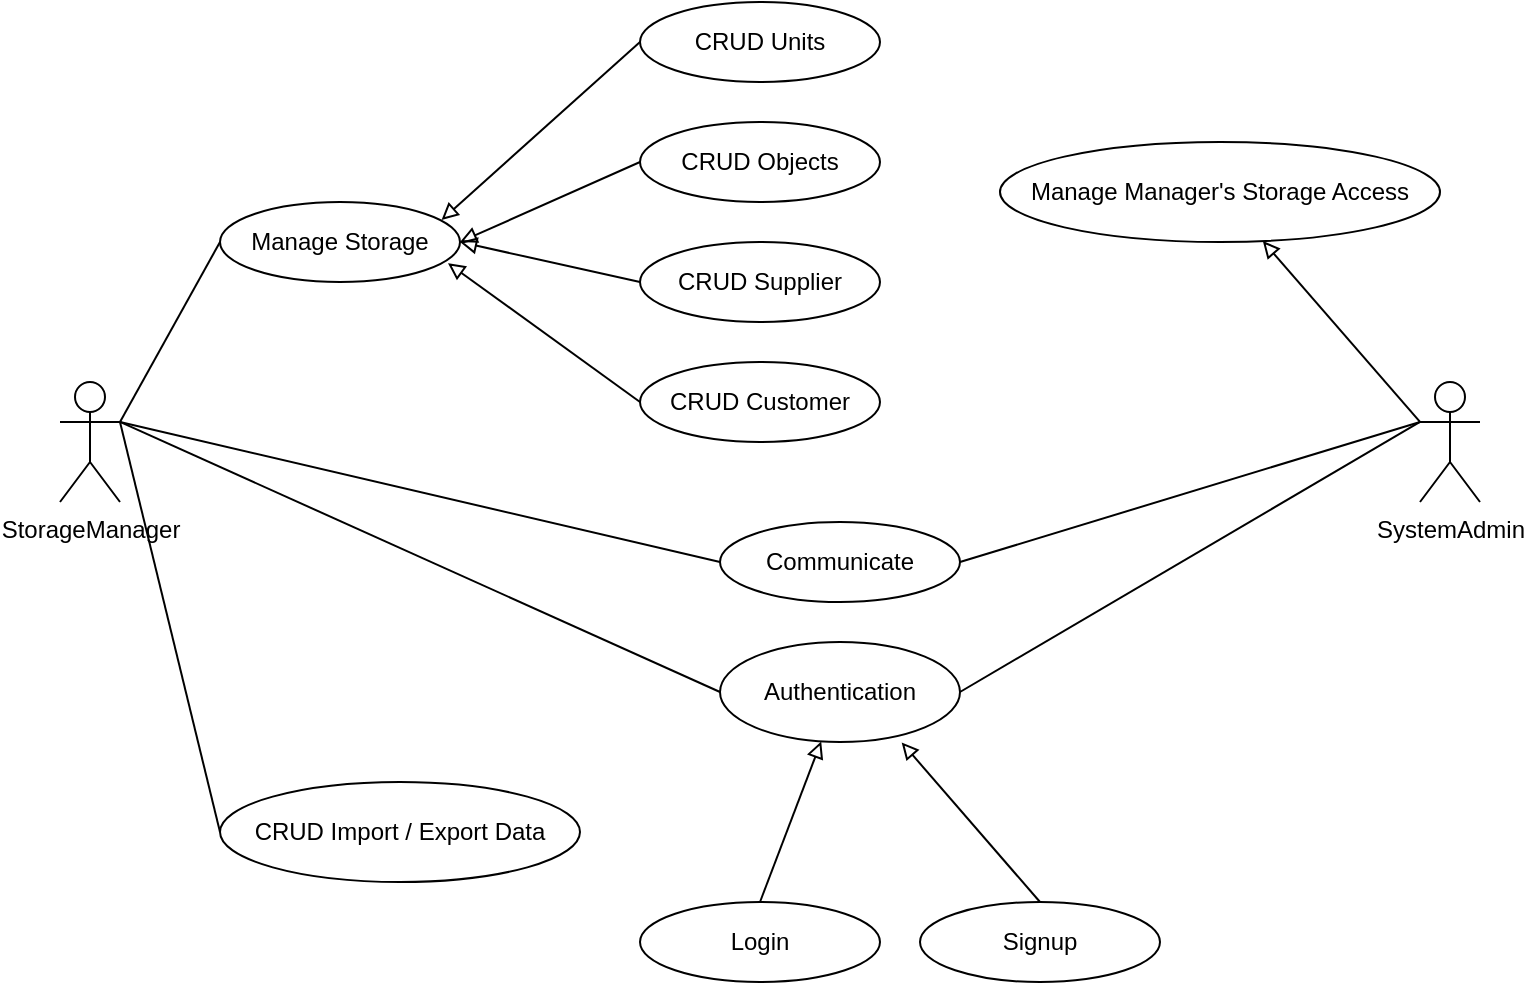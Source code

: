 <mxfile version="16.2.4" type="device"><diagram id="y_pSlqelwMP2NDIPAsfj" name="Page-1"><mxGraphModel dx="1038" dy="543" grid="1" gridSize="10" guides="1" tooltips="1" connect="1" arrows="1" fold="1" page="1" pageScale="1" pageWidth="850" pageHeight="1100" math="0" shadow="0"><root><mxCell id="0"/><mxCell id="1" parent="0"/><mxCell id="ZKyS3LyayMlbjry8KM2b-8" style="rounded=0;orthogonalLoop=1;jettySize=auto;html=1;exitX=1;exitY=0.333;exitDx=0;exitDy=0;exitPerimeter=0;entryX=0;entryY=0.5;entryDx=0;entryDy=0;endArrow=none;endFill=0;" edge="1" parent="1" source="ZKyS3LyayMlbjry8KM2b-1" target="ZKyS3LyayMlbjry8KM2b-7"><mxGeometry relative="1" as="geometry"/></mxCell><mxCell id="ZKyS3LyayMlbjry8KM2b-14" style="edgeStyle=none;rounded=0;orthogonalLoop=1;jettySize=auto;html=1;exitX=1;exitY=0.333;exitDx=0;exitDy=0;exitPerimeter=0;entryX=0;entryY=0.5;entryDx=0;entryDy=0;startArrow=none;startFill=0;endArrow=none;endFill=0;" edge="1" parent="1" source="ZKyS3LyayMlbjry8KM2b-1" target="ZKyS3LyayMlbjry8KM2b-13"><mxGeometry relative="1" as="geometry"/></mxCell><mxCell id="ZKyS3LyayMlbjry8KM2b-17" style="edgeStyle=none;rounded=0;orthogonalLoop=1;jettySize=auto;html=1;exitX=1;exitY=0.333;exitDx=0;exitDy=0;exitPerimeter=0;entryX=0;entryY=0.5;entryDx=0;entryDy=0;startArrow=none;startFill=0;endArrow=none;endFill=0;" edge="1" parent="1" source="ZKyS3LyayMlbjry8KM2b-1" target="ZKyS3LyayMlbjry8KM2b-16"><mxGeometry relative="1" as="geometry"/></mxCell><mxCell id="ZKyS3LyayMlbjry8KM2b-28" style="edgeStyle=none;rounded=0;orthogonalLoop=1;jettySize=auto;html=1;exitX=1;exitY=0.333;exitDx=0;exitDy=0;exitPerimeter=0;entryX=0;entryY=0.5;entryDx=0;entryDy=0;startArrow=none;startFill=0;endArrow=none;endFill=0;" edge="1" parent="1" source="ZKyS3LyayMlbjry8KM2b-1" target="ZKyS3LyayMlbjry8KM2b-25"><mxGeometry relative="1" as="geometry"/></mxCell><mxCell id="ZKyS3LyayMlbjry8KM2b-1" value="StorageManager" style="shape=umlActor;html=1;verticalLabelPosition=bottom;verticalAlign=top;align=center;" vertex="1" parent="1"><mxGeometry x="50" y="210" width="30" height="60" as="geometry"/></mxCell><mxCell id="ZKyS3LyayMlbjry8KM2b-2" value="CRUD Units" style="ellipse;whiteSpace=wrap;html=1;" vertex="1" parent="1"><mxGeometry x="340" y="20" width="120" height="40" as="geometry"/></mxCell><mxCell id="ZKyS3LyayMlbjry8KM2b-3" value="CRUD Objects" style="ellipse;whiteSpace=wrap;html=1;" vertex="1" parent="1"><mxGeometry x="340" y="80" width="120" height="40" as="geometry"/></mxCell><mxCell id="ZKyS3LyayMlbjry8KM2b-4" value="CRUD Supplier" style="ellipse;whiteSpace=wrap;html=1;" vertex="1" parent="1"><mxGeometry x="340" y="140" width="120" height="40" as="geometry"/></mxCell><mxCell id="ZKyS3LyayMlbjry8KM2b-5" value="CRUD Customer" style="ellipse;whiteSpace=wrap;html=1;" vertex="1" parent="1"><mxGeometry x="340" y="200" width="120" height="40" as="geometry"/></mxCell><mxCell id="ZKyS3LyayMlbjry8KM2b-9" style="edgeStyle=none;rounded=0;orthogonalLoop=1;jettySize=auto;html=1;exitX=0.923;exitY=0.225;exitDx=0;exitDy=0;entryX=0;entryY=0.5;entryDx=0;entryDy=0;endArrow=none;endFill=0;startArrow=block;startFill=0;exitPerimeter=0;" edge="1" parent="1" source="ZKyS3LyayMlbjry8KM2b-7" target="ZKyS3LyayMlbjry8KM2b-2"><mxGeometry relative="1" as="geometry"/></mxCell><mxCell id="ZKyS3LyayMlbjry8KM2b-10" style="edgeStyle=none;rounded=0;orthogonalLoop=1;jettySize=auto;html=1;exitX=1;exitY=0.5;exitDx=0;exitDy=0;entryX=0;entryY=0.5;entryDx=0;entryDy=0;startArrow=block;startFill=0;endArrow=none;endFill=0;" edge="1" parent="1" source="ZKyS3LyayMlbjry8KM2b-7" target="ZKyS3LyayMlbjry8KM2b-3"><mxGeometry relative="1" as="geometry"/></mxCell><mxCell id="ZKyS3LyayMlbjry8KM2b-11" style="edgeStyle=none;rounded=0;orthogonalLoop=1;jettySize=auto;html=1;entryX=0;entryY=0.5;entryDx=0;entryDy=0;startArrow=block;startFill=0;endArrow=none;endFill=0;" edge="1" parent="1" target="ZKyS3LyayMlbjry8KM2b-4"><mxGeometry relative="1" as="geometry"><mxPoint x="250" y="140" as="sourcePoint"/></mxGeometry></mxCell><mxCell id="ZKyS3LyayMlbjry8KM2b-12" style="edgeStyle=none;rounded=0;orthogonalLoop=1;jettySize=auto;html=1;exitX=0.95;exitY=0.765;exitDx=0;exitDy=0;entryX=0;entryY=0.5;entryDx=0;entryDy=0;startArrow=block;startFill=0;endArrow=none;endFill=0;exitPerimeter=0;" edge="1" parent="1" source="ZKyS3LyayMlbjry8KM2b-7" target="ZKyS3LyayMlbjry8KM2b-5"><mxGeometry relative="1" as="geometry"/></mxCell><mxCell id="ZKyS3LyayMlbjry8KM2b-7" value="Manage Storage" style="ellipse;whiteSpace=wrap;html=1;" vertex="1" parent="1"><mxGeometry x="130" y="120" width="120" height="40" as="geometry"/></mxCell><mxCell id="ZKyS3LyayMlbjry8KM2b-13" value="CRUD Import / Export Data" style="ellipse;whiteSpace=wrap;html=1;" vertex="1" parent="1"><mxGeometry x="130" y="410" width="180" height="50" as="geometry"/></mxCell><mxCell id="ZKyS3LyayMlbjry8KM2b-24" style="edgeStyle=none;rounded=0;orthogonalLoop=1;jettySize=auto;html=1;exitX=0;exitY=0.333;exitDx=0;exitDy=0;exitPerimeter=0;startArrow=none;startFill=0;endArrow=block;endFill=0;" edge="1" parent="1" source="ZKyS3LyayMlbjry8KM2b-15" target="ZKyS3LyayMlbjry8KM2b-23"><mxGeometry relative="1" as="geometry"/></mxCell><mxCell id="ZKyS3LyayMlbjry8KM2b-15" value="SystemAdmin" style="shape=umlActor;html=1;verticalLabelPosition=bottom;verticalAlign=top;align=center;" vertex="1" parent="1"><mxGeometry x="730" y="210" width="30" height="60" as="geometry"/></mxCell><mxCell id="ZKyS3LyayMlbjry8KM2b-18" style="edgeStyle=none;rounded=0;orthogonalLoop=1;jettySize=auto;html=1;exitX=1;exitY=0.5;exitDx=0;exitDy=0;entryX=0;entryY=0.333;entryDx=0;entryDy=0;entryPerimeter=0;startArrow=none;startFill=0;endArrow=none;endFill=0;" edge="1" parent="1" source="ZKyS3LyayMlbjry8KM2b-16" target="ZKyS3LyayMlbjry8KM2b-15"><mxGeometry relative="1" as="geometry"/></mxCell><mxCell id="ZKyS3LyayMlbjry8KM2b-22" style="edgeStyle=none;rounded=0;orthogonalLoop=1;jettySize=auto;html=1;exitX=0.757;exitY=1.004;exitDx=0;exitDy=0;entryX=0.5;entryY=0;entryDx=0;entryDy=0;startArrow=block;startFill=0;endArrow=none;endFill=0;exitPerimeter=0;" edge="1" parent="1" source="ZKyS3LyayMlbjry8KM2b-16" target="ZKyS3LyayMlbjry8KM2b-20"><mxGeometry relative="1" as="geometry"/></mxCell><mxCell id="ZKyS3LyayMlbjry8KM2b-16" value="Authentication" style="ellipse;whiteSpace=wrap;html=1;" vertex="1" parent="1"><mxGeometry x="380" y="340" width="120" height="50" as="geometry"/></mxCell><mxCell id="ZKyS3LyayMlbjry8KM2b-21" style="edgeStyle=none;rounded=0;orthogonalLoop=1;jettySize=auto;html=1;exitX=0.5;exitY=0;exitDx=0;exitDy=0;startArrow=none;startFill=0;endArrow=block;endFill=0;" edge="1" parent="1" source="ZKyS3LyayMlbjry8KM2b-19" target="ZKyS3LyayMlbjry8KM2b-16"><mxGeometry relative="1" as="geometry"/></mxCell><mxCell id="ZKyS3LyayMlbjry8KM2b-19" value="Login" style="ellipse;whiteSpace=wrap;html=1;" vertex="1" parent="1"><mxGeometry x="340" y="470" width="120" height="40" as="geometry"/></mxCell><mxCell id="ZKyS3LyayMlbjry8KM2b-20" value="Signup" style="ellipse;whiteSpace=wrap;html=1;" vertex="1" parent="1"><mxGeometry x="480" y="470" width="120" height="40" as="geometry"/></mxCell><mxCell id="ZKyS3LyayMlbjry8KM2b-23" value="Manage Manager's Storage Access" style="ellipse;whiteSpace=wrap;html=1;" vertex="1" parent="1"><mxGeometry x="520" y="90" width="220" height="50" as="geometry"/></mxCell><mxCell id="ZKyS3LyayMlbjry8KM2b-29" style="edgeStyle=none;rounded=0;orthogonalLoop=1;jettySize=auto;html=1;exitX=1;exitY=0.5;exitDx=0;exitDy=0;startArrow=none;startFill=0;endArrow=none;endFill=0;" edge="1" parent="1" source="ZKyS3LyayMlbjry8KM2b-25"><mxGeometry relative="1" as="geometry"><mxPoint x="730" y="230" as="targetPoint"/></mxGeometry></mxCell><mxCell id="ZKyS3LyayMlbjry8KM2b-25" value="Communicate" style="ellipse;whiteSpace=wrap;html=1;" vertex="1" parent="1"><mxGeometry x="380" y="280" width="120" height="40" as="geometry"/></mxCell></root></mxGraphModel></diagram></mxfile>